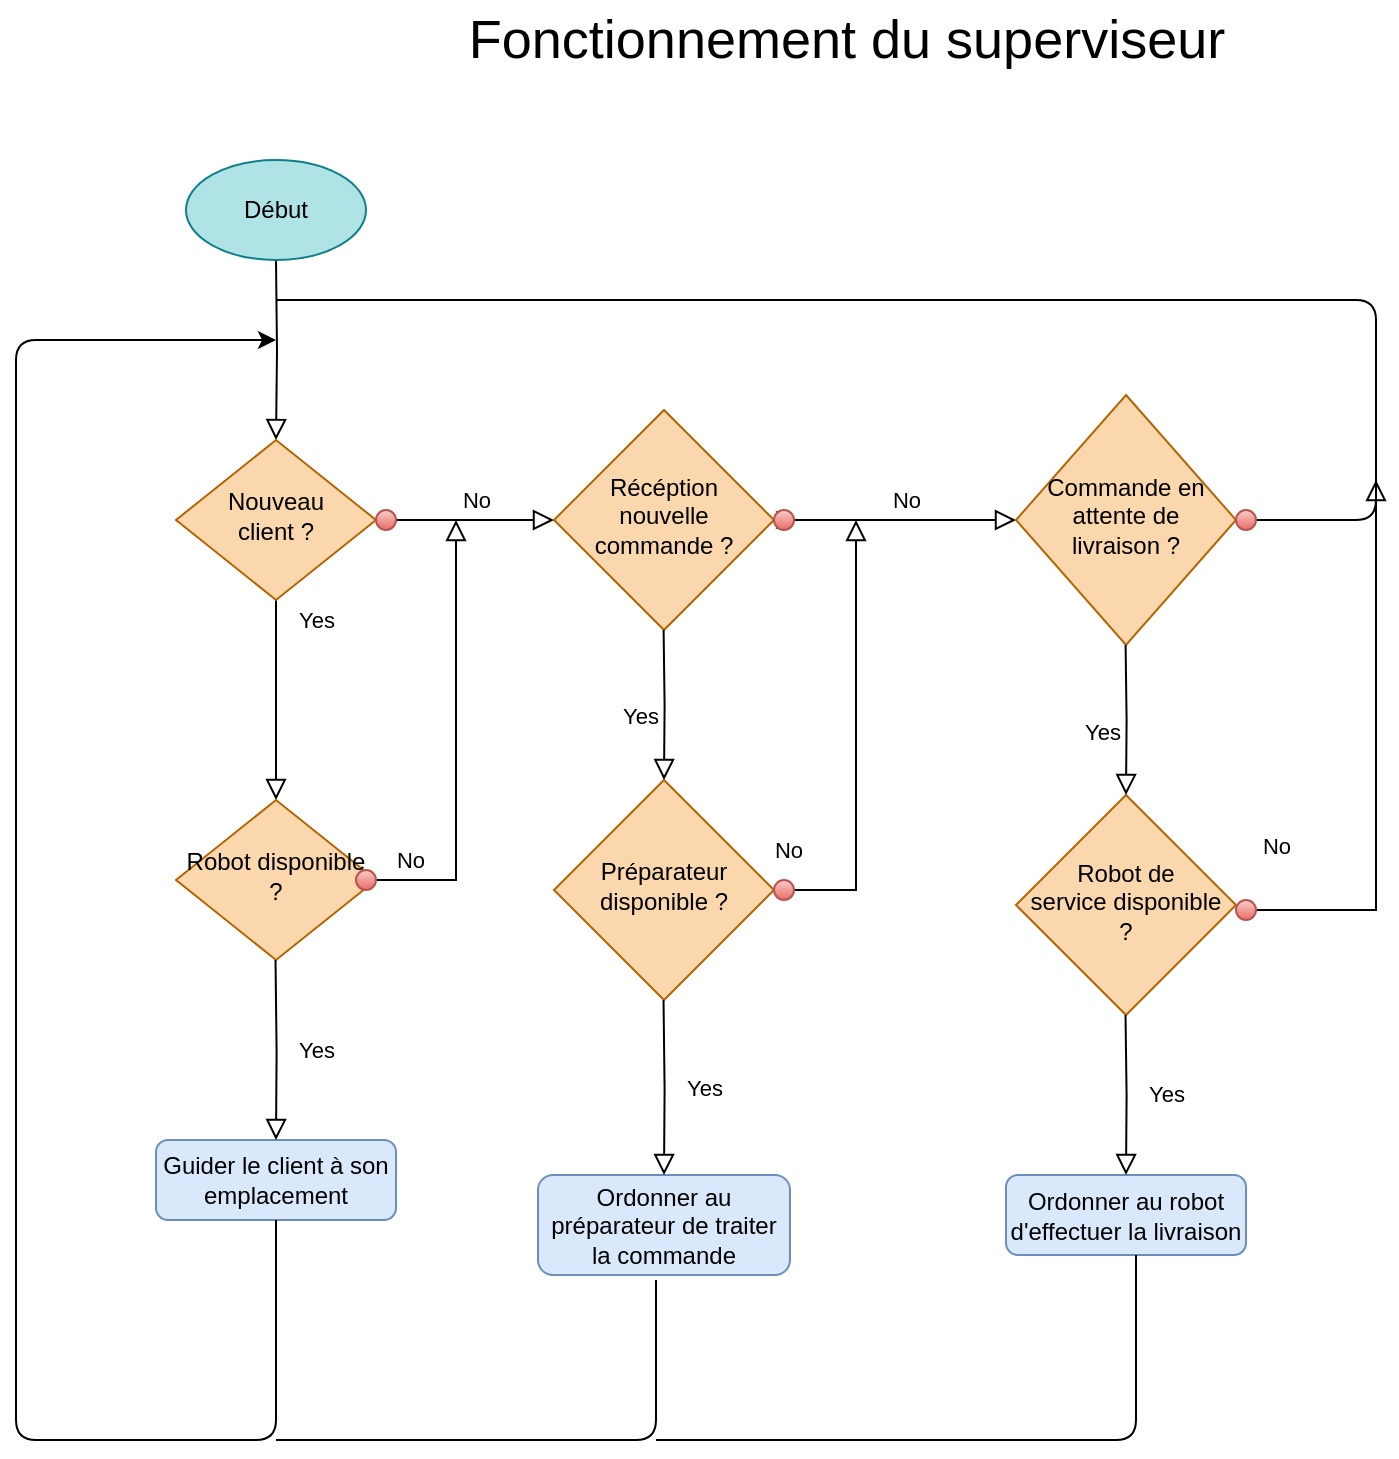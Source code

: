 <mxfile version="13.8.8" type="device"><diagram id="C5RBs43oDa-KdzZeNtuy" name="Page-1"><mxGraphModel dx="782" dy="662" grid="1" gridSize="10" guides="1" tooltips="1" connect="1" arrows="1" fold="1" page="1" pageScale="1" pageWidth="827" pageHeight="1169" math="0" shadow="0"><root><mxCell id="WIyWlLk6GJQsqaUBKTNV-0"/><mxCell id="WIyWlLk6GJQsqaUBKTNV-1" parent="WIyWlLk6GJQsqaUBKTNV-0"/><mxCell id="WIyWlLk6GJQsqaUBKTNV-2" value="" style="rounded=0;html=1;jettySize=auto;orthogonalLoop=1;fontSize=11;endArrow=block;endFill=0;endSize=8;strokeWidth=1;shadow=0;labelBackgroundColor=none;edgeStyle=orthogonalEdgeStyle;" parent="WIyWlLk6GJQsqaUBKTNV-1" target="WIyWlLk6GJQsqaUBKTNV-6" edge="1"><mxGeometry relative="1" as="geometry"><mxPoint x="230" y="170" as="sourcePoint"/></mxGeometry></mxCell><mxCell id="WIyWlLk6GJQsqaUBKTNV-4" value="Yes" style="rounded=0;html=1;jettySize=auto;orthogonalLoop=1;fontSize=11;endArrow=block;endFill=0;endSize=8;strokeWidth=1;shadow=0;labelBackgroundColor=none;edgeStyle=orthogonalEdgeStyle;" parent="WIyWlLk6GJQsqaUBKTNV-1" source="WIyWlLk6GJQsqaUBKTNV-6" target="WIyWlLk6GJQsqaUBKTNV-10" edge="1"><mxGeometry x="-0.8" y="20" relative="1" as="geometry"><mxPoint as="offset"/></mxGeometry></mxCell><mxCell id="WIyWlLk6GJQsqaUBKTNV-5" value="No" style="edgeStyle=orthogonalEdgeStyle;rounded=0;html=1;jettySize=auto;orthogonalLoop=1;fontSize=11;endArrow=block;endFill=0;endSize=8;strokeWidth=1;shadow=0;labelBackgroundColor=none;entryX=0;entryY=0.5;entryDx=0;entryDy=0;" parent="WIyWlLk6GJQsqaUBKTNV-1" source="po6BCFQjqpFMowFv2nq6-0" target="po6BCFQjqpFMowFv2nq6-2" edge="1"><mxGeometry x="0.013" y="10" relative="1" as="geometry"><mxPoint as="offset"/><mxPoint x="330" y="300" as="targetPoint"/></mxGeometry></mxCell><mxCell id="WIyWlLk6GJQsqaUBKTNV-6" value="&lt;div&gt;Nouveau &lt;br&gt;&lt;/div&gt;&lt;div&gt;client ?&lt;/div&gt;" style="rhombus;whiteSpace=wrap;html=1;shadow=0;fontFamily=Helvetica;fontSize=12;align=center;strokeWidth=1;spacing=6;spacingTop=-4;fillColor=#fad7ac;strokeColor=#b46504;" parent="WIyWlLk6GJQsqaUBKTNV-1" vertex="1"><mxGeometry x="180" y="260" width="100" height="80" as="geometry"/></mxCell><mxCell id="WIyWlLk6GJQsqaUBKTNV-10" value="Robot disponible ?" style="rhombus;whiteSpace=wrap;html=1;shadow=0;fontFamily=Helvetica;fontSize=12;align=center;strokeWidth=1;spacing=6;spacingTop=-4;fillColor=#fad7ac;strokeColor=#b46504;" parent="WIyWlLk6GJQsqaUBKTNV-1" vertex="1"><mxGeometry x="180" y="440" width="100" height="80" as="geometry"/></mxCell><mxCell id="WIyWlLk6GJQsqaUBKTNV-11" value="Guider le client à son emplacement" style="rounded=1;whiteSpace=wrap;html=1;fontSize=12;glass=0;strokeWidth=1;shadow=0;fillColor=#dae8fc;strokeColor=#6c8ebf;" parent="WIyWlLk6GJQsqaUBKTNV-1" vertex="1"><mxGeometry x="170" y="610" width="120" height="40" as="geometry"/></mxCell><mxCell id="po6BCFQjqpFMowFv2nq6-0" value="" style="ellipse;whiteSpace=wrap;html=1;aspect=fixed;fillColor=#f8cecc;strokeColor=#b85450;gradientColor=#ea6b66;" vertex="1" parent="WIyWlLk6GJQsqaUBKTNV-1"><mxGeometry x="280" y="295" width="10" height="10" as="geometry"/></mxCell><mxCell id="po6BCFQjqpFMowFv2nq6-15" style="edgeStyle=orthogonalEdgeStyle;rounded=0;orthogonalLoop=1;jettySize=auto;html=1;exitX=1;exitY=0.5;exitDx=0;exitDy=0;entryX=1;entryY=0.5;entryDx=0;entryDy=0;" edge="1" parent="WIyWlLk6GJQsqaUBKTNV-1" source="po6BCFQjqpFMowFv2nq6-2" target="po6BCFQjqpFMowFv2nq6-9"><mxGeometry relative="1" as="geometry"/></mxCell><mxCell id="po6BCFQjqpFMowFv2nq6-2" value="Récéption nouvelle commande ?" style="rhombus;whiteSpace=wrap;html=1;shadow=0;fontFamily=Helvetica;fontSize=12;align=center;strokeWidth=1;spacing=6;spacingTop=-4;fillColor=#fad7ac;strokeColor=#b46504;" vertex="1" parent="WIyWlLk6GJQsqaUBKTNV-1"><mxGeometry x="369" y="245" width="110" height="110" as="geometry"/></mxCell><mxCell id="po6BCFQjqpFMowFv2nq6-5" value="No" style="edgeStyle=orthogonalEdgeStyle;rounded=0;html=1;jettySize=auto;orthogonalLoop=1;fontSize=11;endArrow=block;endFill=0;endSize=8;strokeWidth=1;shadow=0;labelBackgroundColor=none;entryX=0;entryY=0.5;entryDx=0;entryDy=0;" edge="1" parent="WIyWlLk6GJQsqaUBKTNV-1" source="po6BCFQjqpFMowFv2nq6-9" target="po6BCFQjqpFMowFv2nq6-8"><mxGeometry y="10" relative="1" as="geometry"><mxPoint as="offset"/><mxPoint x="480" y="300" as="sourcePoint"/><mxPoint x="540" y="299.76" as="targetPoint"/><Array as="points"/></mxGeometry></mxCell><mxCell id="po6BCFQjqpFMowFv2nq6-8" value="Commande en attente de livraison ?" style="rhombus;whiteSpace=wrap;html=1;shadow=0;fontFamily=Helvetica;fontSize=12;align=center;strokeWidth=1;spacing=6;spacingTop=-4;fillColor=#fad7ac;strokeColor=#b46504;" vertex="1" parent="WIyWlLk6GJQsqaUBKTNV-1"><mxGeometry x="600" y="237.5" width="110" height="125" as="geometry"/></mxCell><mxCell id="po6BCFQjqpFMowFv2nq6-9" value="" style="ellipse;whiteSpace=wrap;html=1;aspect=fixed;gradientColor=#ea6b66;fillColor=#f8cecc;strokeColor=#b85450;" vertex="1" parent="WIyWlLk6GJQsqaUBKTNV-1"><mxGeometry x="479" y="295" width="10" height="10" as="geometry"/></mxCell><mxCell id="po6BCFQjqpFMowFv2nq6-12" value="Yes" style="rounded=0;html=1;jettySize=auto;orthogonalLoop=1;fontSize=11;endArrow=block;endFill=0;endSize=8;strokeWidth=1;shadow=0;labelBackgroundColor=none;edgeStyle=orthogonalEdgeStyle;entryX=0.5;entryY=0;entryDx=0;entryDy=0;" edge="1" parent="WIyWlLk6GJQsqaUBKTNV-1" target="WIyWlLk6GJQsqaUBKTNV-11"><mxGeometry y="20" relative="1" as="geometry"><mxPoint as="offset"/><mxPoint x="229.76" y="520" as="sourcePoint"/><mxPoint x="230" y="580" as="targetPoint"/><Array as="points"/></mxGeometry></mxCell><mxCell id="po6BCFQjqpFMowFv2nq6-14" value="" style="endArrow=none;html=1;exitX=1;exitY=0.5;exitDx=0;exitDy=0;" edge="1" parent="WIyWlLk6GJQsqaUBKTNV-1" source="po6BCFQjqpFMowFv2nq6-8"><mxGeometry width="50" height="50" relative="1" as="geometry"><mxPoint x="520" y="420" as="sourcePoint"/><mxPoint x="230" y="190" as="targetPoint"/><Array as="points"><mxPoint x="780" y="300"/><mxPoint x="780" y="190"/></Array></mxGeometry></mxCell><mxCell id="po6BCFQjqpFMowFv2nq6-17" value="" style="ellipse;whiteSpace=wrap;html=1;aspect=fixed;gradientColor=#ea6b66;fillColor=#f8cecc;strokeColor=#b85450;" vertex="1" parent="WIyWlLk6GJQsqaUBKTNV-1"><mxGeometry x="710" y="295" width="10" height="10" as="geometry"/></mxCell><mxCell id="po6BCFQjqpFMowFv2nq6-19" value="Préparateur disponible ?" style="rhombus;whiteSpace=wrap;html=1;shadow=0;fontFamily=Helvetica;fontSize=12;align=center;strokeWidth=1;spacing=6;spacingTop=-4;fillColor=#fad7ac;strokeColor=#b46504;" vertex="1" parent="WIyWlLk6GJQsqaUBKTNV-1"><mxGeometry x="369" y="430" width="110" height="110" as="geometry"/></mxCell><mxCell id="po6BCFQjqpFMowFv2nq6-20" value="Yes" style="rounded=0;html=1;jettySize=auto;orthogonalLoop=1;fontSize=11;endArrow=block;endFill=0;endSize=8;strokeWidth=1;shadow=0;labelBackgroundColor=none;edgeStyle=orthogonalEdgeStyle;entryX=0.5;entryY=0;entryDx=0;entryDy=0;" edge="1" parent="WIyWlLk6GJQsqaUBKTNV-1" target="po6BCFQjqpFMowFv2nq6-19"><mxGeometry x="0.003" y="28" relative="1" as="geometry"><mxPoint x="-12" y="-23" as="offset"/><mxPoint x="423.8" y="355" as="sourcePoint"/><mxPoint x="423.8" y="395" as="targetPoint"/></mxGeometry></mxCell><mxCell id="po6BCFQjqpFMowFv2nq6-23" value="No" style="edgeStyle=orthogonalEdgeStyle;rounded=0;html=1;jettySize=auto;orthogonalLoop=1;fontSize=11;endArrow=block;endFill=0;endSize=8;strokeWidth=1;shadow=0;labelBackgroundColor=none;exitX=1;exitY=0.5;exitDx=0;exitDy=0;" edge="1" parent="WIyWlLk6GJQsqaUBKTNV-1" source="WIyWlLk6GJQsqaUBKTNV-10"><mxGeometry x="-0.846" y="10" relative="1" as="geometry"><mxPoint as="offset"/><mxPoint x="300" y="310" as="sourcePoint"/><mxPoint x="320" y="300" as="targetPoint"/><Array as="points"><mxPoint x="320" y="480"/><mxPoint x="320" y="400"/></Array></mxGeometry></mxCell><mxCell id="po6BCFQjqpFMowFv2nq6-24" value="" style="ellipse;whiteSpace=wrap;html=1;aspect=fixed;gradientColor=#ea6b66;fillColor=#f8cecc;strokeColor=#b85450;" vertex="1" parent="WIyWlLk6GJQsqaUBKTNV-1"><mxGeometry x="270" y="475" width="10" height="10" as="geometry"/></mxCell><mxCell id="po6BCFQjqpFMowFv2nq6-25" value="No" style="edgeStyle=orthogonalEdgeStyle;rounded=0;html=1;jettySize=auto;orthogonalLoop=1;fontSize=11;endArrow=block;endFill=0;endSize=8;strokeWidth=1;shadow=0;labelBackgroundColor=none;exitX=0;exitY=0.5;exitDx=0;exitDy=0;" edge="1" parent="WIyWlLk6GJQsqaUBKTNV-1" source="po6BCFQjqpFMowFv2nq6-27"><mxGeometry x="-0.462" y="34" relative="1" as="geometry"><mxPoint as="offset"/><mxPoint x="474" y="490" as="sourcePoint"/><mxPoint x="520" y="300" as="targetPoint"/><Array as="points"><mxPoint x="520" y="485"/><mxPoint x="520" y="390"/></Array></mxGeometry></mxCell><mxCell id="po6BCFQjqpFMowFv2nq6-27" value="" style="ellipse;whiteSpace=wrap;html=1;aspect=fixed;gradientColor=#ea6b66;fillColor=#f8cecc;strokeColor=#b85450;" vertex="1" parent="WIyWlLk6GJQsqaUBKTNV-1"><mxGeometry x="479" y="480" width="10" height="10" as="geometry"/></mxCell><mxCell id="po6BCFQjqpFMowFv2nq6-28" value="&lt;div&gt;Robot de &lt;br&gt;&lt;/div&gt;&lt;div&gt;service disponible ?&lt;/div&gt;" style="rhombus;whiteSpace=wrap;html=1;shadow=0;fontFamily=Helvetica;fontSize=12;align=center;strokeWidth=1;spacing=6;spacingTop=-4;fillColor=#fad7ac;strokeColor=#b46504;" vertex="1" parent="WIyWlLk6GJQsqaUBKTNV-1"><mxGeometry x="600" y="437.5" width="110" height="110" as="geometry"/></mxCell><mxCell id="po6BCFQjqpFMowFv2nq6-29" value="Yes" style="rounded=0;html=1;jettySize=auto;orthogonalLoop=1;fontSize=11;endArrow=block;endFill=0;endSize=8;strokeWidth=1;shadow=0;labelBackgroundColor=none;edgeStyle=orthogonalEdgeStyle;entryX=0.5;entryY=0;entryDx=0;entryDy=0;" edge="1" parent="WIyWlLk6GJQsqaUBKTNV-1" target="po6BCFQjqpFMowFv2nq6-28"><mxGeometry x="0.003" y="28" relative="1" as="geometry"><mxPoint x="-12" y="-23" as="offset"/><mxPoint x="654.8" y="362.5" as="sourcePoint"/><mxPoint x="654.8" y="402.5" as="targetPoint"/></mxGeometry></mxCell><mxCell id="po6BCFQjqpFMowFv2nq6-31" value="No" style="edgeStyle=orthogonalEdgeStyle;rounded=0;html=1;jettySize=auto;orthogonalLoop=1;fontSize=11;endArrow=block;endFill=0;endSize=8;strokeWidth=1;shadow=0;labelBackgroundColor=none;exitX=0;exitY=0.5;exitDx=0;exitDy=0;" edge="1" parent="WIyWlLk6GJQsqaUBKTNV-1" source="po6BCFQjqpFMowFv2nq6-46"><mxGeometry x="-0.283" y="50" relative="1" as="geometry"><mxPoint as="offset"/><mxPoint x="710" y="495" as="sourcePoint"/><mxPoint x="780" y="280" as="targetPoint"/><Array as="points"><mxPoint x="780" y="495"/></Array></mxGeometry></mxCell><mxCell id="po6BCFQjqpFMowFv2nq6-33" value="Ordonner au préparateur de traiter la commande" style="rounded=1;whiteSpace=wrap;html=1;fontSize=12;glass=0;strokeWidth=1;shadow=0;fillColor=#dae8fc;strokeColor=#6c8ebf;" vertex="1" parent="WIyWlLk6GJQsqaUBKTNV-1"><mxGeometry x="361" y="627.5" width="126" height="50" as="geometry"/></mxCell><mxCell id="po6BCFQjqpFMowFv2nq6-34" value="Yes" style="rounded=0;html=1;jettySize=auto;orthogonalLoop=1;fontSize=11;endArrow=block;endFill=0;endSize=8;strokeWidth=1;shadow=0;labelBackgroundColor=none;edgeStyle=orthogonalEdgeStyle;" edge="1" parent="WIyWlLk6GJQsqaUBKTNV-1" target="po6BCFQjqpFMowFv2nq6-33"><mxGeometry y="20" relative="1" as="geometry"><mxPoint as="offset"/><mxPoint x="423.76" y="540" as="sourcePoint"/><mxPoint x="424" y="600" as="targetPoint"/><Array as="points"/></mxGeometry></mxCell><mxCell id="po6BCFQjqpFMowFv2nq6-35" value="Ordonner au robot d'effectuer la livraison" style="rounded=1;whiteSpace=wrap;html=1;fontSize=12;glass=0;strokeWidth=1;shadow=0;fillColor=#dae8fc;strokeColor=#6c8ebf;" vertex="1" parent="WIyWlLk6GJQsqaUBKTNV-1"><mxGeometry x="595" y="627.5" width="120" height="40" as="geometry"/></mxCell><mxCell id="po6BCFQjqpFMowFv2nq6-36" value="Yes" style="rounded=0;html=1;jettySize=auto;orthogonalLoop=1;fontSize=11;endArrow=block;endFill=0;endSize=8;strokeWidth=1;shadow=0;labelBackgroundColor=none;edgeStyle=orthogonalEdgeStyle;entryX=0.5;entryY=0;entryDx=0;entryDy=0;" edge="1" parent="WIyWlLk6GJQsqaUBKTNV-1" target="po6BCFQjqpFMowFv2nq6-35"><mxGeometry y="20" relative="1" as="geometry"><mxPoint as="offset"/><mxPoint x="654.76" y="547.5" as="sourcePoint"/><mxPoint x="655" y="607.5" as="targetPoint"/><Array as="points"/></mxGeometry></mxCell><mxCell id="po6BCFQjqpFMowFv2nq6-38" value="Début" style="ellipse;whiteSpace=wrap;html=1;fillColor=#b0e3e6;strokeColor=#0e8088;" vertex="1" parent="WIyWlLk6GJQsqaUBKTNV-1"><mxGeometry x="185" y="120" width="90" height="50" as="geometry"/></mxCell><mxCell id="po6BCFQjqpFMowFv2nq6-43" value="" style="endArrow=classic;html=1;exitX=0.5;exitY=1;exitDx=0;exitDy=0;" edge="1" parent="WIyWlLk6GJQsqaUBKTNV-1" source="WIyWlLk6GJQsqaUBKTNV-11"><mxGeometry width="50" height="50" relative="1" as="geometry"><mxPoint x="370" y="620" as="sourcePoint"/><mxPoint x="230" y="210" as="targetPoint"/><Array as="points"><mxPoint x="230" y="760"/><mxPoint x="100" y="760"/><mxPoint x="100" y="210"/></Array></mxGeometry></mxCell><mxCell id="po6BCFQjqpFMowFv2nq6-44" value="" style="endArrow=none;html=1;" edge="1" parent="WIyWlLk6GJQsqaUBKTNV-1"><mxGeometry width="50" height="50" relative="1" as="geometry"><mxPoint x="230" y="760" as="sourcePoint"/><mxPoint x="420" y="680" as="targetPoint"/><Array as="points"><mxPoint x="420" y="760"/></Array></mxGeometry></mxCell><mxCell id="po6BCFQjqpFMowFv2nq6-45" value="" style="endArrow=none;html=1;" edge="1" parent="WIyWlLk6GJQsqaUBKTNV-1"><mxGeometry width="50" height="50" relative="1" as="geometry"><mxPoint x="420" y="760" as="sourcePoint"/><mxPoint x="660" y="667.5" as="targetPoint"/><Array as="points"><mxPoint x="660" y="760"/></Array></mxGeometry></mxCell><mxCell id="po6BCFQjqpFMowFv2nq6-46" value="" style="ellipse;whiteSpace=wrap;html=1;aspect=fixed;gradientColor=#ea6b66;fillColor=#f8cecc;strokeColor=#b85450;" vertex="1" parent="WIyWlLk6GJQsqaUBKTNV-1"><mxGeometry x="710" y="490" width="10" height="10" as="geometry"/></mxCell><mxCell id="po6BCFQjqpFMowFv2nq6-50" value="Fonctionnement du superviseur" style="text;html=1;align=center;verticalAlign=middle;resizable=0;points=[];autosize=1;fontSize=27;" vertex="1" parent="WIyWlLk6GJQsqaUBKTNV-1"><mxGeometry x="320" y="40" width="390" height="40" as="geometry"/></mxCell></root></mxGraphModel></diagram></mxfile>
